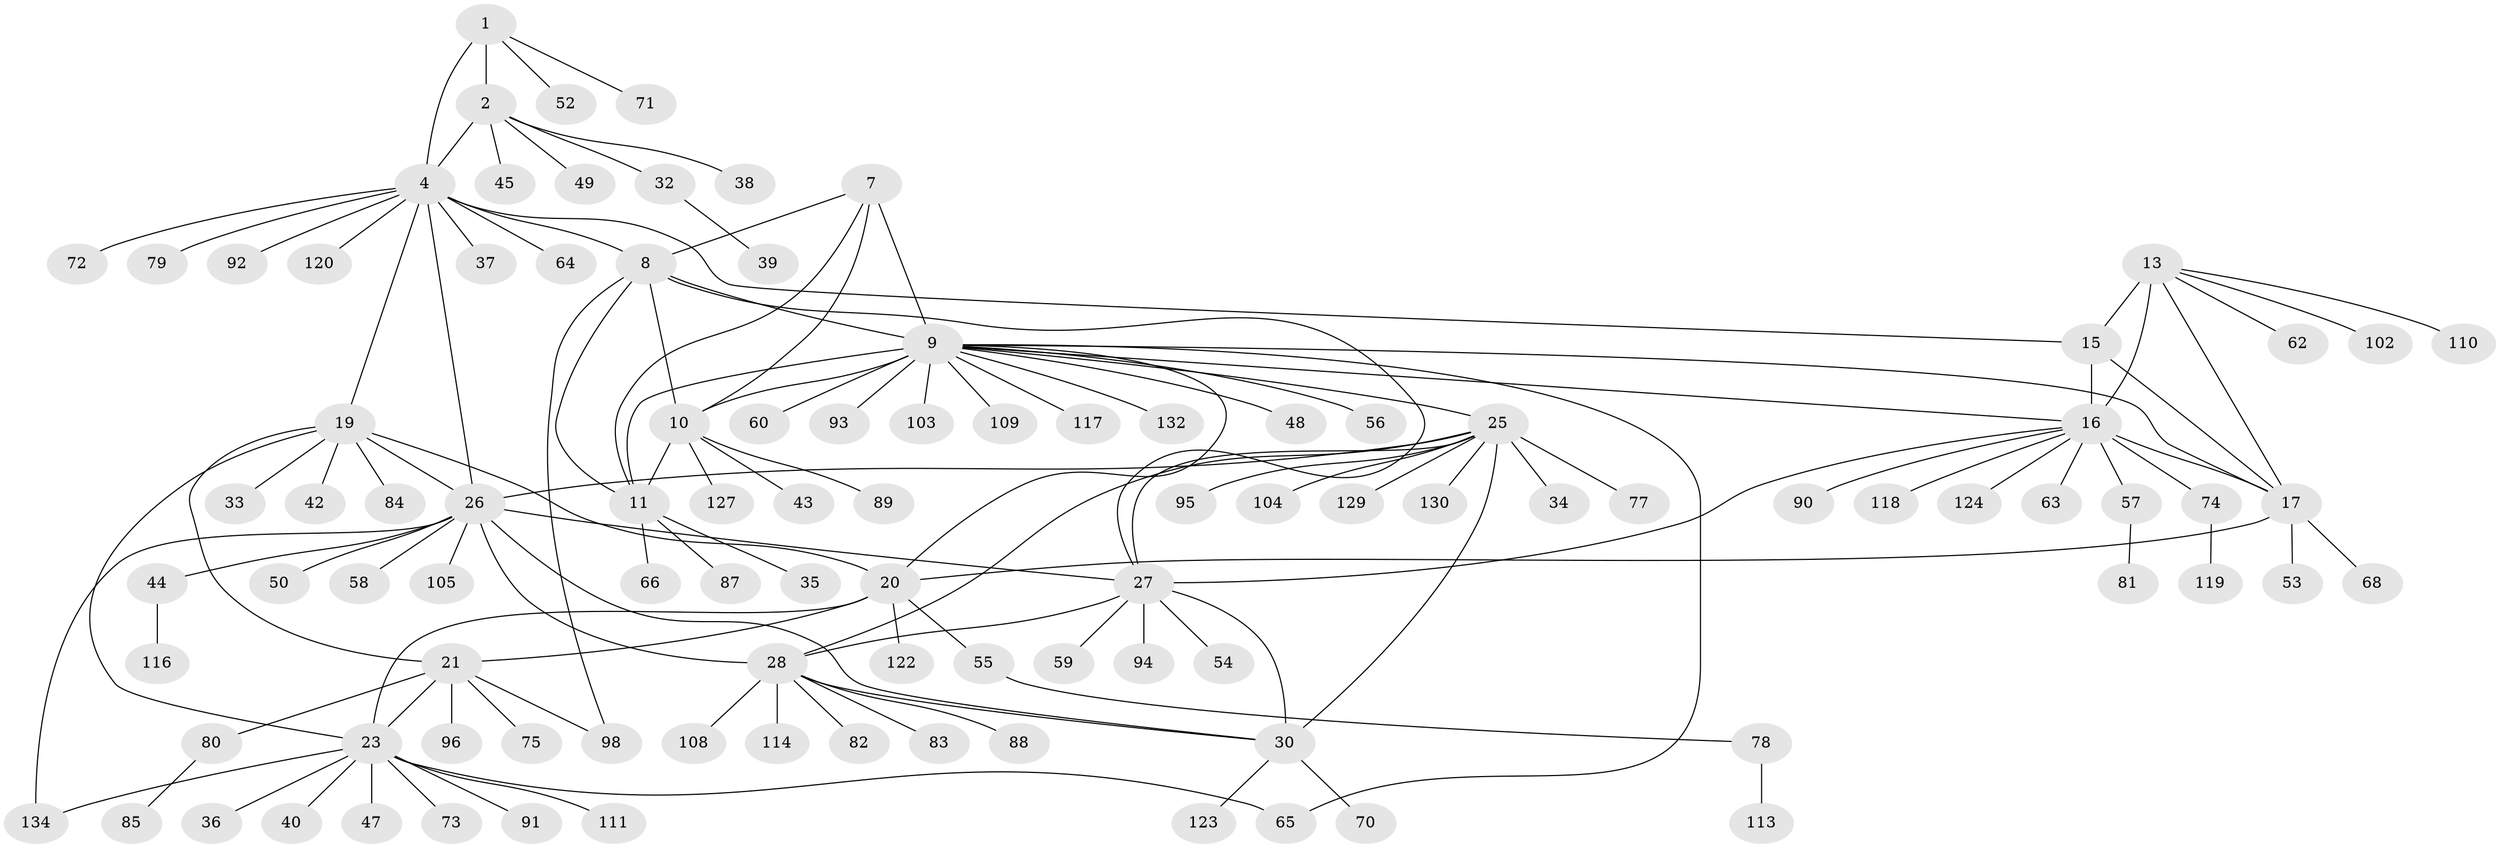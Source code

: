 // original degree distribution, {6: 0.05223880597014925, 8: 0.03731343283582089, 15: 0.014925373134328358, 9: 0.03731343283582089, 7: 0.014925373134328358, 12: 0.014925373134328358, 11: 0.022388059701492536, 5: 0.014925373134328358, 10: 0.014925373134328358, 1: 0.6044776119402985, 2: 0.1417910447761194, 3: 0.022388059701492536, 4: 0.007462686567164179}
// Generated by graph-tools (version 1.1) at 2025/11/02/27/25 16:11:29]
// undirected, 102 vertices, 131 edges
graph export_dot {
graph [start="1"]
  node [color=gray90,style=filled];
  1 [super="+3"];
  2 [super="+5"];
  4 [super="+6"];
  7 [super="+31"];
  8 [super="+97"];
  9 [super="+12"];
  10 [super="+125"];
  11 [super="+100"];
  13 [super="+14"];
  15 [super="+115"];
  16 [super="+18"];
  17 [super="+51"];
  19 [super="+46"];
  20 [super="+22"];
  21;
  23 [super="+24"];
  25 [super="+29"];
  26 [super="+99"];
  27 [super="+101"];
  28 [super="+41"];
  30 [super="+86"];
  32;
  33 [super="+106"];
  34;
  35 [super="+69"];
  36;
  37;
  38;
  39 [super="+128"];
  40;
  42;
  43;
  44;
  45 [super="+107"];
  47 [super="+76"];
  48;
  49;
  50;
  52;
  53 [super="+121"];
  54;
  55;
  56;
  57 [super="+61"];
  58 [super="+67"];
  59;
  60;
  62;
  63;
  64;
  65;
  66;
  68;
  70;
  71;
  72;
  73;
  74;
  75;
  77;
  78 [super="+131"];
  79;
  80 [super="+112"];
  81;
  82;
  83;
  84;
  85;
  87;
  88;
  89;
  90;
  91;
  92;
  93;
  94;
  95;
  96;
  98;
  102;
  103;
  104;
  105;
  108;
  109;
  110;
  111;
  113;
  114;
  116;
  117;
  118;
  119 [super="+126"];
  120 [super="+133"];
  122;
  123;
  124;
  127;
  129;
  130;
  132;
  134;
  1 -- 2 [weight=4];
  1 -- 4 [weight=4];
  1 -- 52;
  1 -- 71;
  2 -- 4 [weight=4];
  2 -- 32;
  2 -- 45;
  2 -- 49;
  2 -- 38;
  4 -- 72;
  4 -- 64;
  4 -- 37;
  4 -- 8;
  4 -- 15;
  4 -- 79;
  4 -- 19;
  4 -- 120;
  4 -- 26 [weight=2];
  4 -- 92;
  7 -- 8;
  7 -- 9 [weight=2];
  7 -- 10;
  7 -- 11;
  8 -- 9 [weight=2];
  8 -- 10;
  8 -- 11;
  8 -- 98;
  8 -- 27;
  9 -- 10 [weight=2];
  9 -- 11 [weight=2];
  9 -- 20;
  9 -- 48;
  9 -- 56;
  9 -- 60;
  9 -- 65;
  9 -- 93;
  9 -- 103;
  9 -- 117;
  9 -- 132;
  9 -- 109;
  9 -- 25;
  9 -- 16;
  9 -- 17;
  10 -- 11;
  10 -- 43;
  10 -- 89;
  10 -- 127;
  11 -- 35;
  11 -- 66;
  11 -- 87;
  13 -- 15 [weight=2];
  13 -- 16 [weight=4];
  13 -- 17 [weight=2];
  13 -- 62;
  13 -- 102;
  13 -- 110;
  15 -- 16 [weight=2];
  15 -- 17;
  16 -- 17 [weight=2];
  16 -- 27;
  16 -- 57;
  16 -- 63;
  16 -- 74;
  16 -- 90;
  16 -- 118;
  16 -- 124;
  17 -- 20;
  17 -- 53;
  17 -- 68;
  19 -- 20 [weight=2];
  19 -- 21;
  19 -- 23 [weight=2];
  19 -- 26;
  19 -- 33;
  19 -- 42;
  19 -- 84;
  20 -- 21 [weight=2];
  20 -- 23 [weight=4];
  20 -- 55;
  20 -- 122;
  21 -- 23 [weight=2];
  21 -- 75;
  21 -- 80;
  21 -- 96;
  21 -- 98;
  23 -- 36;
  23 -- 40;
  23 -- 47;
  23 -- 65;
  23 -- 73;
  23 -- 134;
  23 -- 91;
  23 -- 111;
  25 -- 26 [weight=2];
  25 -- 27 [weight=2];
  25 -- 28 [weight=2];
  25 -- 30 [weight=2];
  25 -- 129;
  25 -- 34;
  25 -- 130;
  25 -- 104;
  25 -- 77;
  25 -- 95;
  26 -- 27;
  26 -- 28;
  26 -- 30;
  26 -- 44;
  26 -- 50;
  26 -- 58;
  26 -- 105;
  26 -- 134;
  27 -- 28;
  27 -- 30;
  27 -- 54;
  27 -- 59;
  27 -- 94;
  28 -- 30;
  28 -- 82;
  28 -- 83;
  28 -- 108;
  28 -- 114;
  28 -- 88;
  30 -- 70;
  30 -- 123;
  32 -- 39;
  44 -- 116;
  55 -- 78;
  57 -- 81;
  74 -- 119;
  78 -- 113;
  80 -- 85;
}
